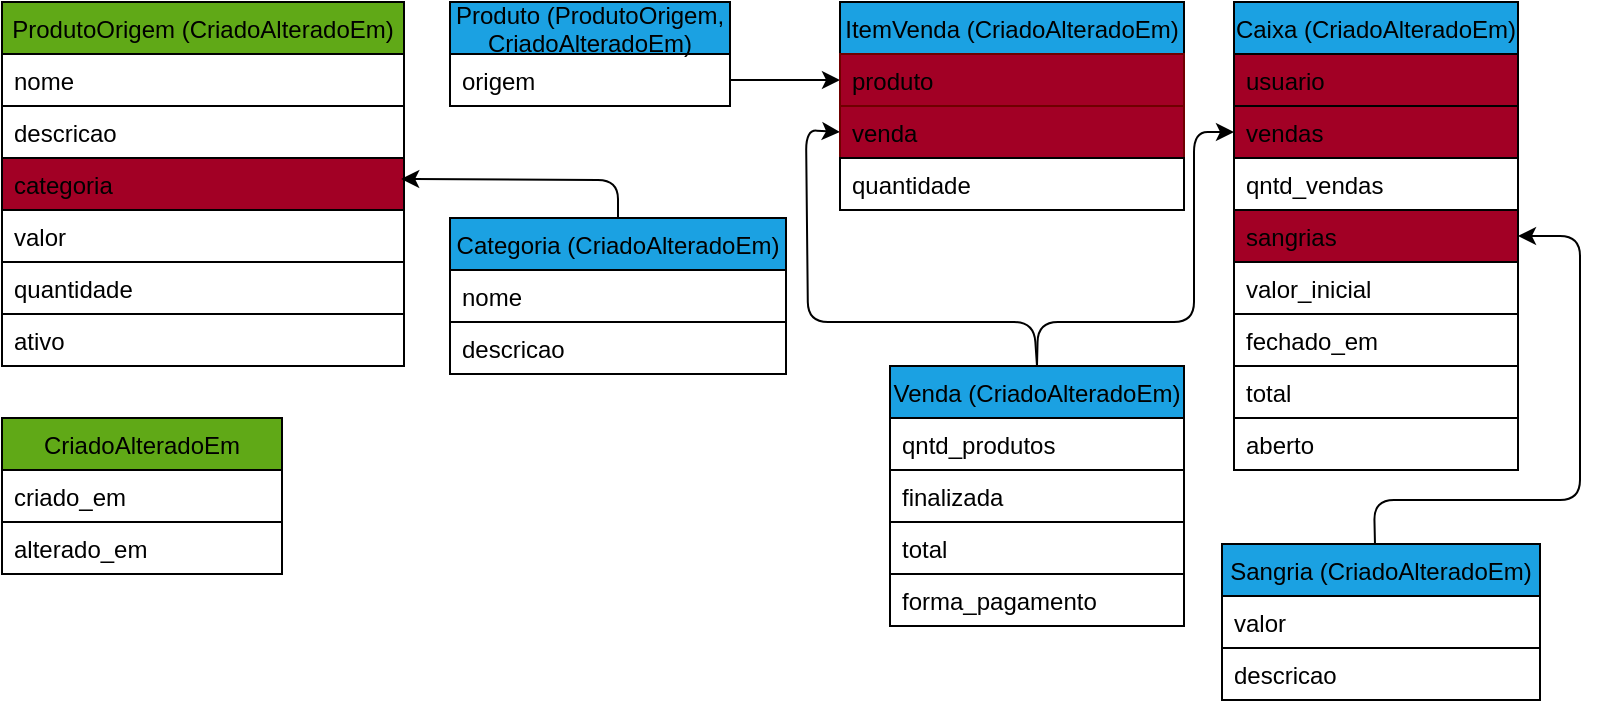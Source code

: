 <mxfile>
    <diagram id="vhdcNku4tLCnj1_UNpPX" name="Página-1">
        <mxGraphModel dx="499" dy="314" grid="0" gridSize="10" guides="1" tooltips="1" connect="1" arrows="1" fold="1" page="1" pageScale="1" pageWidth="827" pageHeight="1169" background="#FFFFFF" math="0" shadow="0">
            <root>
                <mxCell id="0"/>
                <mxCell id="1" parent="0"/>
                <mxCell id="60" style="edgeStyle=none;html=1;exitX=1;exitY=0.75;exitDx=0;exitDy=0;entryX=0;entryY=0.5;entryDx=0;entryDy=0;fontColor=#000000;strokeColor=#000000;" parent="1" source="2" target="65" edge="1">
                    <mxGeometry relative="1" as="geometry">
                        <mxPoint x="446" y="105" as="targetPoint"/>
                    </mxGeometry>
                </mxCell>
                <mxCell id="2" value="Produto (ProdutoOrigem, &#10;CriadoAlteradoEm)" style="swimlane;fontStyle=0;childLayout=stackLayout;horizontal=1;startSize=26;fillColor=#1ba1e2;horizontalStack=0;resizeParent=1;resizeParentMax=0;resizeLast=0;collapsible=1;marginBottom=0;fontColor=#000000;strokeColor=#000000;" parent="1" vertex="1">
                    <mxGeometry x="267" y="66" width="140" height="52" as="geometry"/>
                </mxCell>
                <mxCell id="8" value="origem" style="text;strokeColor=#000000;fillColor=none;align=left;verticalAlign=top;spacingLeft=4;spacingRight=4;overflow=hidden;rotatable=0;points=[[0,0.5],[1,0.5]];portConstraint=eastwest;fontColor=#000000;" parent="2" vertex="1">
                    <mxGeometry y="26" width="140" height="26" as="geometry"/>
                </mxCell>
                <mxCell id="9" value="ProdutoOrigem (CriadoAlteradoEm)" style="swimlane;fontStyle=0;childLayout=stackLayout;horizontal=1;startSize=26;fillColor=#60a917;horizontalStack=0;resizeParent=1;resizeParentMax=0;resizeLast=0;collapsible=1;marginBottom=0;fontColor=#000000;strokeColor=#000000;" parent="1" vertex="1">
                    <mxGeometry x="43" y="66" width="201" height="182" as="geometry"/>
                </mxCell>
                <mxCell id="10" value="nome" style="text;strokeColor=#000000;fillColor=none;align=left;verticalAlign=top;spacingLeft=4;spacingRight=4;overflow=hidden;rotatable=0;points=[[0,0.5],[1,0.5]];portConstraint=eastwest;fontColor=#000000;" parent="9" vertex="1">
                    <mxGeometry y="26" width="201" height="26" as="geometry"/>
                </mxCell>
                <mxCell id="11" value="descricao" style="text;strokeColor=#000000;fillColor=none;align=left;verticalAlign=top;spacingLeft=4;spacingRight=4;overflow=hidden;rotatable=0;points=[[0,0.5],[1,0.5]];portConstraint=eastwest;fontColor=#000000;" parent="9" vertex="1">
                    <mxGeometry y="52" width="201" height="26" as="geometry"/>
                </mxCell>
                <mxCell id="45" value="categoria" style="text;strokeColor=#000000;fillColor=#a20025;align=left;verticalAlign=top;spacingLeft=4;spacingRight=4;overflow=hidden;rotatable=0;points=[[0,0.5],[1,0.5]];portConstraint=eastwest;fontColor=#000000;" parent="9" vertex="1">
                    <mxGeometry y="78" width="201" height="26" as="geometry"/>
                </mxCell>
                <mxCell id="12" value="valor" style="text;strokeColor=#000000;fillColor=none;align=left;verticalAlign=top;spacingLeft=4;spacingRight=4;overflow=hidden;rotatable=0;points=[[0,0.5],[1,0.5]];portConstraint=eastwest;fontColor=#000000;" parent="9" vertex="1">
                    <mxGeometry y="104" width="201" height="26" as="geometry"/>
                </mxCell>
                <mxCell id="13" value="quantidade" style="text;strokeColor=#000000;fillColor=none;align=left;verticalAlign=top;spacingLeft=4;spacingRight=4;overflow=hidden;rotatable=0;points=[[0,0.5],[1,0.5]];portConstraint=eastwest;fontColor=#000000;" parent="9" vertex="1">
                    <mxGeometry y="130" width="201" height="26" as="geometry"/>
                </mxCell>
                <mxCell id="14" value="ativo" style="text;strokeColor=#000000;fillColor=none;align=left;verticalAlign=top;spacingLeft=4;spacingRight=4;overflow=hidden;rotatable=0;points=[[0,0.5],[1,0.5]];portConstraint=eastwest;fontColor=#000000;" parent="9" vertex="1">
                    <mxGeometry y="156" width="201" height="26" as="geometry"/>
                </mxCell>
                <mxCell id="62" style="edgeStyle=none;html=1;exitX=0.5;exitY=0;exitDx=0;exitDy=0;entryX=0;entryY=0.5;entryDx=0;entryDy=0;fontColor=#000000;strokeColor=#000000;" parent="1" source="16" target="61" edge="1">
                    <mxGeometry relative="1" as="geometry">
                        <Array as="points">
                            <mxPoint x="561" y="226"/>
                            <mxPoint x="639" y="226"/>
                            <mxPoint x="639" y="131"/>
                        </Array>
                    </mxGeometry>
                </mxCell>
                <mxCell id="68" style="edgeStyle=none;html=1;exitX=0.5;exitY=0;exitDx=0;exitDy=0;entryX=0;entryY=0.5;entryDx=0;entryDy=0;strokeColor=#000000;" parent="1" source="16" target="67" edge="1">
                    <mxGeometry relative="1" as="geometry">
                        <Array as="points">
                            <mxPoint x="559" y="226"/>
                            <mxPoint x="446" y="226"/>
                            <mxPoint x="445" y="130"/>
                        </Array>
                    </mxGeometry>
                </mxCell>
                <mxCell id="16" value="Venda (CriadoAlteradoEm)" style="swimlane;fontStyle=0;childLayout=stackLayout;horizontal=1;startSize=26;fillColor=#1ba1e2;horizontalStack=0;resizeParent=1;resizeParentMax=0;resizeLast=0;collapsible=1;marginBottom=0;fontColor=#000000;strokeColor=#000000;" parent="1" vertex="1">
                    <mxGeometry x="487" y="248" width="147" height="130" as="geometry"/>
                </mxCell>
                <mxCell id="20" value="qntd_produtos" style="text;strokeColor=#000000;fillColor=none;align=left;verticalAlign=top;spacingLeft=4;spacingRight=4;overflow=hidden;rotatable=0;points=[[0,0.5],[1,0.5]];portConstraint=eastwest;fontColor=#000000;" parent="16" vertex="1">
                    <mxGeometry y="26" width="147" height="26" as="geometry"/>
                </mxCell>
                <mxCell id="71" value="finalizada" style="text;strokeColor=#000000;fillColor=none;align=left;verticalAlign=top;spacingLeft=4;spacingRight=4;overflow=hidden;rotatable=0;points=[[0,0.5],[1,0.5]];portConstraint=eastwest;fontColor=#000000;" vertex="1" parent="16">
                    <mxGeometry y="52" width="147" height="26" as="geometry"/>
                </mxCell>
                <mxCell id="24" value="total" style="text;strokeColor=#000000;fillColor=none;align=left;verticalAlign=top;spacingLeft=4;spacingRight=4;overflow=hidden;rotatable=0;points=[[0,0.5],[1,0.5]];portConstraint=eastwest;fontColor=#000000;" parent="16" vertex="1">
                    <mxGeometry y="78" width="147" height="26" as="geometry"/>
                </mxCell>
                <mxCell id="19" value="forma_pagamento" style="text;strokeColor=#000000;fillColor=none;align=left;verticalAlign=top;spacingLeft=4;spacingRight=4;overflow=hidden;rotatable=0;points=[[0,0.5],[1,0.5]];portConstraint=eastwest;fontColor=#000000;" parent="16" vertex="1">
                    <mxGeometry y="104" width="147" height="26" as="geometry"/>
                </mxCell>
                <mxCell id="26" value="Caixa (CriadoAlteradoEm)" style="swimlane;fontStyle=0;childLayout=stackLayout;horizontal=1;startSize=26;fillColor=#1ba1e2;horizontalStack=0;resizeParent=1;resizeParentMax=0;resizeLast=0;collapsible=1;marginBottom=0;fontColor=#000000;strokeColor=#000000;" parent="1" vertex="1">
                    <mxGeometry x="659" y="66" width="142" height="234" as="geometry"/>
                </mxCell>
                <mxCell id="27" value="usuario" style="text;strokeColor=#000000;fillColor=#a20025;align=left;verticalAlign=top;spacingLeft=4;spacingRight=4;overflow=hidden;rotatable=0;points=[[0,0.5],[1,0.5]];portConstraint=eastwest;fontColor=#000000;" parent="26" vertex="1">
                    <mxGeometry y="26" width="142" height="26" as="geometry"/>
                </mxCell>
                <mxCell id="61" value="vendas" style="text;strokeColor=#000000;fillColor=#a20025;align=left;verticalAlign=top;spacingLeft=4;spacingRight=4;overflow=hidden;rotatable=0;points=[[0,0.5],[1,0.5]];portConstraint=eastwest;fontColor=#000000;" parent="26" vertex="1">
                    <mxGeometry y="52" width="142" height="26" as="geometry"/>
                </mxCell>
                <mxCell id="33" value="qntd_vendas" style="text;strokeColor=#000000;fillColor=none;align=left;verticalAlign=top;spacingLeft=4;spacingRight=4;overflow=hidden;rotatable=0;points=[[0,0.5],[1,0.5]];portConstraint=eastwest;fontColor=#000000;" parent="26" vertex="1">
                    <mxGeometry y="78" width="142" height="26" as="geometry"/>
                </mxCell>
                <mxCell id="34" value="sangrias" style="text;strokeColor=#000000;fillColor=#a20025;align=left;verticalAlign=top;spacingLeft=4;spacingRight=4;overflow=hidden;rotatable=0;points=[[0,0.5],[1,0.5]];portConstraint=eastwest;fontColor=#000000;" parent="26" vertex="1">
                    <mxGeometry y="104" width="142" height="26" as="geometry"/>
                </mxCell>
                <mxCell id="69" value="valor_inicial" style="text;strokeColor=#000000;fillColor=none;align=left;verticalAlign=top;spacingLeft=4;spacingRight=4;overflow=hidden;rotatable=0;points=[[0,0.5],[1,0.5]];portConstraint=eastwest;fontColor=#000000;" parent="26" vertex="1">
                    <mxGeometry y="130" width="142" height="26" as="geometry"/>
                </mxCell>
                <mxCell id="70" value="fechado_em" style="text;strokeColor=#000000;fillColor=none;align=left;verticalAlign=top;spacingLeft=4;spacingRight=4;overflow=hidden;rotatable=0;points=[[0,0.5],[1,0.5]];portConstraint=eastwest;fontColor=#000000;" vertex="1" parent="26">
                    <mxGeometry y="156" width="142" height="26" as="geometry"/>
                </mxCell>
                <mxCell id="29" value="total" style="text;strokeColor=#000000;fillColor=none;align=left;verticalAlign=top;spacingLeft=4;spacingRight=4;overflow=hidden;rotatable=0;points=[[0,0.5],[1,0.5]];portConstraint=eastwest;fontColor=#000000;" parent="26" vertex="1">
                    <mxGeometry y="182" width="142" height="26" as="geometry"/>
                </mxCell>
                <mxCell id="30" value="aberto" style="text;strokeColor=#000000;fillColor=none;align=left;verticalAlign=top;spacingLeft=4;spacingRight=4;overflow=hidden;rotatable=0;points=[[0,0.5],[1,0.5]];portConstraint=eastwest;fontColor=#000000;" parent="26" vertex="1">
                    <mxGeometry y="208" width="142" height="26" as="geometry"/>
                </mxCell>
                <mxCell id="36" value="Sangria (CriadoAlteradoEm)" style="swimlane;fontStyle=0;childLayout=stackLayout;horizontal=1;startSize=26;fillColor=#1ba1e2;horizontalStack=0;resizeParent=1;resizeParentMax=0;resizeLast=0;collapsible=1;marginBottom=0;fontColor=#000000;strokeColor=#000000;" parent="1" vertex="1">
                    <mxGeometry x="653" y="337" width="159" height="78" as="geometry"/>
                </mxCell>
                <mxCell id="37" value="valor" style="text;strokeColor=#000000;fillColor=none;align=left;verticalAlign=top;spacingLeft=4;spacingRight=4;overflow=hidden;rotatable=0;points=[[0,0.5],[1,0.5]];portConstraint=eastwest;fontColor=#000000;" parent="36" vertex="1">
                    <mxGeometry y="26" width="159" height="26" as="geometry"/>
                </mxCell>
                <mxCell id="38" value="descricao" style="text;strokeColor=#000000;fillColor=none;align=left;verticalAlign=top;spacingLeft=4;spacingRight=4;overflow=hidden;rotatable=0;points=[[0,0.5],[1,0.5]];portConstraint=eastwest;fontColor=#000000;" parent="36" vertex="1">
                    <mxGeometry y="52" width="159" height="26" as="geometry"/>
                </mxCell>
                <mxCell id="46" value="Categoria (CriadoAlteradoEm)" style="swimlane;fontStyle=0;childLayout=stackLayout;horizontal=1;startSize=26;fillColor=#1ba1e2;horizontalStack=0;resizeParent=1;resizeParentMax=0;resizeLast=0;collapsible=1;marginBottom=0;fontColor=#000000;strokeColor=#000000;" parent="1" vertex="1">
                    <mxGeometry x="267" y="174" width="168" height="78" as="geometry"/>
                </mxCell>
                <mxCell id="47" value="nome" style="text;strokeColor=#000000;fillColor=none;align=left;verticalAlign=top;spacingLeft=4;spacingRight=4;overflow=hidden;rotatable=0;points=[[0,0.5],[1,0.5]];portConstraint=eastwest;fontColor=#000000;" parent="46" vertex="1">
                    <mxGeometry y="26" width="168" height="26" as="geometry"/>
                </mxCell>
                <mxCell id="51" value="descricao" style="text;strokeColor=#000000;fillColor=none;align=left;verticalAlign=top;spacingLeft=4;spacingRight=4;overflow=hidden;rotatable=0;points=[[0,0.5],[1,0.5]];portConstraint=eastwest;fontColor=#000000;" parent="46" vertex="1">
                    <mxGeometry y="52" width="168" height="26" as="geometry"/>
                </mxCell>
                <mxCell id="55" value="CriadoAlteradoEm" style="swimlane;fontStyle=0;childLayout=stackLayout;horizontal=1;startSize=26;fillColor=#60a917;horizontalStack=0;resizeParent=1;resizeParentMax=0;resizeLast=0;collapsible=1;marginBottom=0;fontColor=#000000;strokeColor=#000000;" parent="1" vertex="1">
                    <mxGeometry x="43" y="274" width="140" height="78" as="geometry">
                        <mxRectangle x="21" y="282" width="125" height="26" as="alternateBounds"/>
                    </mxGeometry>
                </mxCell>
                <mxCell id="58" value="criado_em" style="text;strokeColor=#000000;fillColor=none;align=left;verticalAlign=top;spacingLeft=4;spacingRight=4;overflow=hidden;rotatable=0;points=[[0,0.5],[1,0.5]];portConstraint=eastwest;fontColor=#000000;" parent="55" vertex="1">
                    <mxGeometry y="26" width="140" height="26" as="geometry"/>
                </mxCell>
                <mxCell id="59" value="alterado_em" style="text;strokeColor=#000000;fillColor=none;align=left;verticalAlign=top;spacingLeft=4;spacingRight=4;overflow=hidden;rotatable=0;points=[[0,0.5],[1,0.5]];portConstraint=eastwest;fontColor=#000000;" parent="55" vertex="1">
                    <mxGeometry y="52" width="140" height="26" as="geometry"/>
                </mxCell>
                <mxCell id="44" value="" style="edgeStyle=none;entryX=1;entryY=0.5;entryDx=0;entryDy=0;exitX=0.481;exitY=-0.007;exitDx=0;exitDy=0;exitPerimeter=0;fontColor=#000000;labelBorderColor=none;strokeColor=#000000;" parent="1" source="36" target="34" edge="1">
                    <mxGeometry relative="1" as="geometry">
                        <Array as="points">
                            <mxPoint x="729" y="315"/>
                            <mxPoint x="832" y="315"/>
                            <mxPoint x="832" y="183"/>
                        </Array>
                    </mxGeometry>
                </mxCell>
                <mxCell id="54" value="" style="edgeStyle=none;entryX=0.993;entryY=0.402;entryDx=0;entryDy=0;entryPerimeter=0;fontColor=#000000;labelBorderColor=none;strokeColor=#000000;" parent="1" source="46" target="45" edge="1">
                    <mxGeometry relative="1" as="geometry">
                        <mxPoint x="286" y="149" as="targetPoint"/>
                        <Array as="points">
                            <mxPoint x="351" y="155"/>
                        </Array>
                    </mxGeometry>
                </mxCell>
                <mxCell id="63" value="ItemVenda (CriadoAlteradoEm)" style="swimlane;fontStyle=0;childLayout=stackLayout;horizontal=1;startSize=26;fillColor=#1ba1e2;horizontalStack=0;resizeParent=1;resizeParentMax=0;resizeLast=0;collapsible=1;marginBottom=0;fontColor=#000000;strokeColor=#000000;" parent="1" vertex="1">
                    <mxGeometry x="462" y="66" width="172" height="104" as="geometry"/>
                </mxCell>
                <mxCell id="65" value="produto" style="text;strokeColor=#6F0000;fillColor=#a20025;align=left;verticalAlign=top;spacingLeft=4;spacingRight=4;overflow=hidden;rotatable=0;points=[[0,0.5],[1,0.5]];portConstraint=eastwest;fontColor=#000000;" parent="63" vertex="1">
                    <mxGeometry y="26" width="172" height="26" as="geometry"/>
                </mxCell>
                <mxCell id="67" value="venda" style="text;strokeColor=#6F0000;fillColor=#a20025;align=left;verticalAlign=top;spacingLeft=4;spacingRight=4;overflow=hidden;rotatable=0;points=[[0,0.5],[1,0.5]];portConstraint=eastwest;fontColor=#000000;" parent="63" vertex="1">
                    <mxGeometry y="52" width="172" height="26" as="geometry"/>
                </mxCell>
                <mxCell id="64" value="quantidade" style="text;strokeColor=#000000;fillColor=none;align=left;verticalAlign=top;spacingLeft=4;spacingRight=4;overflow=hidden;rotatable=0;points=[[0,0.5],[1,0.5]];portConstraint=eastwest;fontColor=#000000;" parent="63" vertex="1">
                    <mxGeometry y="78" width="172" height="26" as="geometry"/>
                </mxCell>
            </root>
        </mxGraphModel>
    </diagram>
</mxfile>
